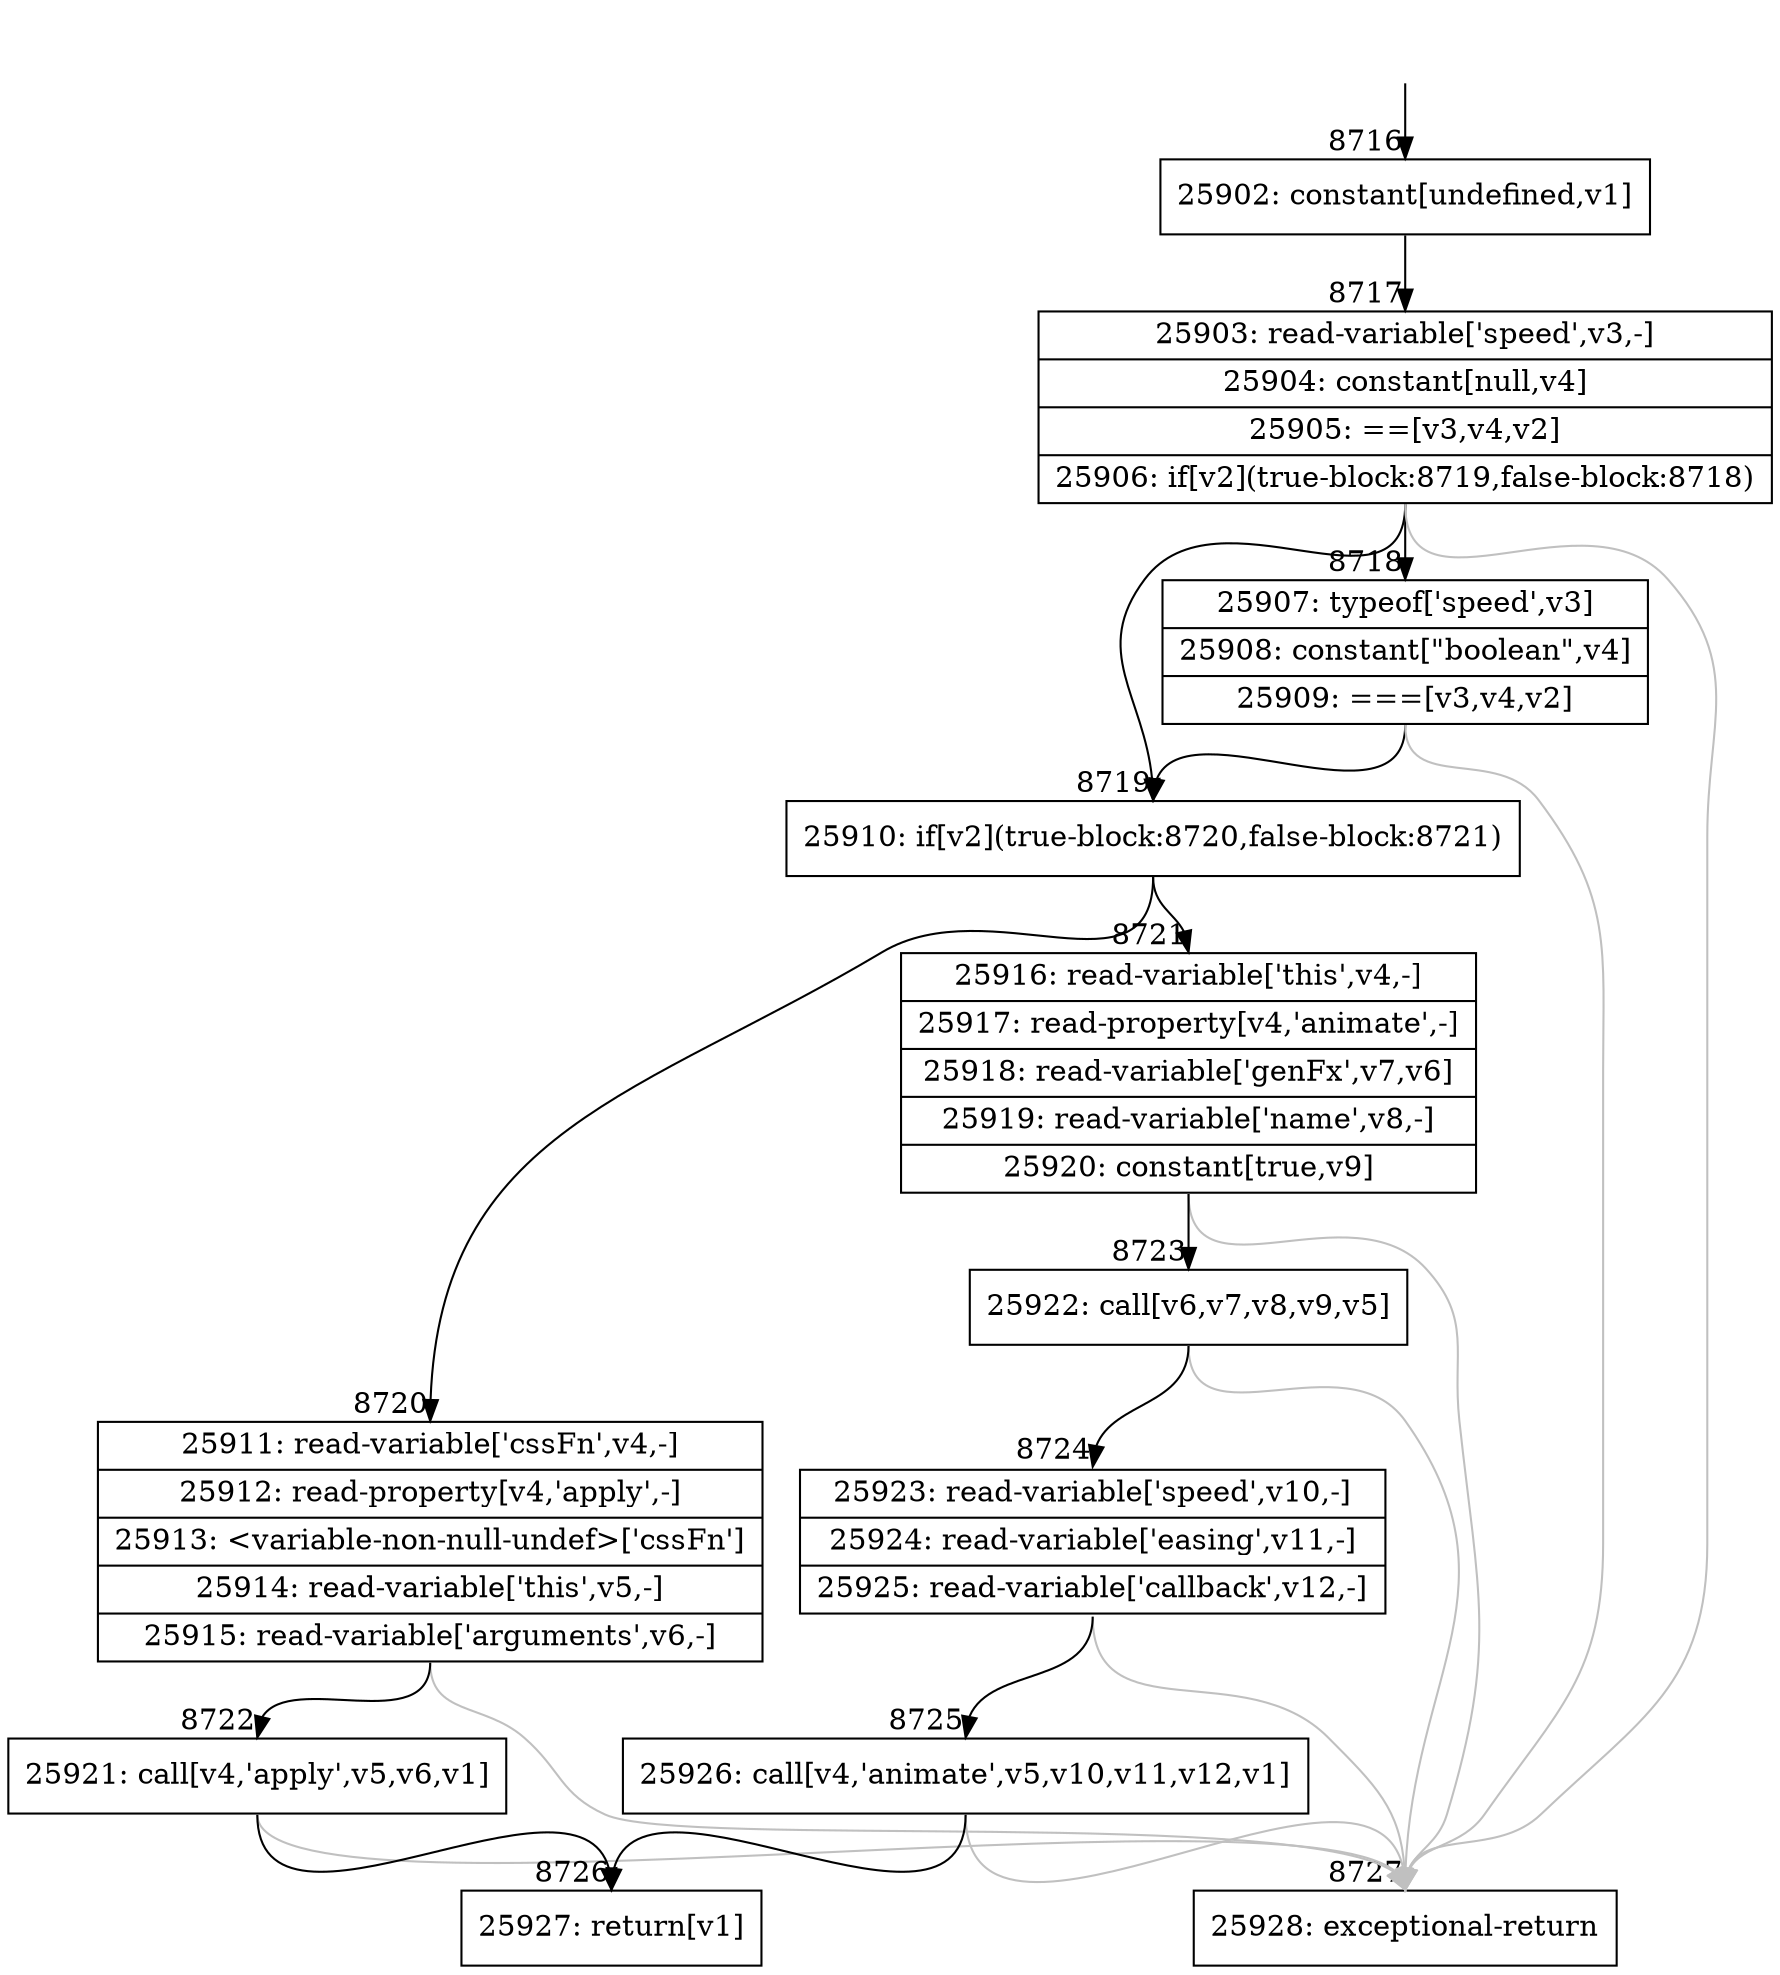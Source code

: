 digraph {
rankdir="TD"
BB_entry541[shape=none,label=""];
BB_entry541 -> BB8716 [tailport=s, headport=n, headlabel="    8716"]
BB8716 [shape=record label="{25902: constant[undefined,v1]}" ] 
BB8716 -> BB8717 [tailport=s, headport=n, headlabel="      8717"]
BB8717 [shape=record label="{25903: read-variable['speed',v3,-]|25904: constant[null,v4]|25905: ==[v3,v4,v2]|25906: if[v2](true-block:8719,false-block:8718)}" ] 
BB8717 -> BB8719 [tailport=s, headport=n, headlabel="      8719"]
BB8717 -> BB8718 [tailport=s, headport=n, headlabel="      8718"]
BB8717 -> BB8727 [tailport=s, headport=n, color=gray, headlabel="      8727"]
BB8718 [shape=record label="{25907: typeof['speed',v3]|25908: constant[\"boolean\",v4]|25909: ===[v3,v4,v2]}" ] 
BB8718 -> BB8719 [tailport=s, headport=n]
BB8718 -> BB8727 [tailport=s, headport=n, color=gray]
BB8719 [shape=record label="{25910: if[v2](true-block:8720,false-block:8721)}" ] 
BB8719 -> BB8720 [tailport=s, headport=n, headlabel="      8720"]
BB8719 -> BB8721 [tailport=s, headport=n, headlabel="      8721"]
BB8720 [shape=record label="{25911: read-variable['cssFn',v4,-]|25912: read-property[v4,'apply',-]|25913: \<variable-non-null-undef\>['cssFn']|25914: read-variable['this',v5,-]|25915: read-variable['arguments',v6,-]}" ] 
BB8720 -> BB8722 [tailport=s, headport=n, headlabel="      8722"]
BB8720 -> BB8727 [tailport=s, headport=n, color=gray]
BB8721 [shape=record label="{25916: read-variable['this',v4,-]|25917: read-property[v4,'animate',-]|25918: read-variable['genFx',v7,v6]|25919: read-variable['name',v8,-]|25920: constant[true,v9]}" ] 
BB8721 -> BB8723 [tailport=s, headport=n, headlabel="      8723"]
BB8721 -> BB8727 [tailport=s, headport=n, color=gray]
BB8722 [shape=record label="{25921: call[v4,'apply',v5,v6,v1]}" ] 
BB8722 -> BB8726 [tailport=s, headport=n, headlabel="      8726"]
BB8722 -> BB8727 [tailport=s, headport=n, color=gray]
BB8723 [shape=record label="{25922: call[v6,v7,v8,v9,v5]}" ] 
BB8723 -> BB8724 [tailport=s, headport=n, headlabel="      8724"]
BB8723 -> BB8727 [tailport=s, headport=n, color=gray]
BB8724 [shape=record label="{25923: read-variable['speed',v10,-]|25924: read-variable['easing',v11,-]|25925: read-variable['callback',v12,-]}" ] 
BB8724 -> BB8725 [tailport=s, headport=n, headlabel="      8725"]
BB8724 -> BB8727 [tailport=s, headport=n, color=gray]
BB8725 [shape=record label="{25926: call[v4,'animate',v5,v10,v11,v12,v1]}" ] 
BB8725 -> BB8726 [tailport=s, headport=n]
BB8725 -> BB8727 [tailport=s, headport=n, color=gray]
BB8726 [shape=record label="{25927: return[v1]}" ] 
BB8727 [shape=record label="{25928: exceptional-return}" ] 
}
